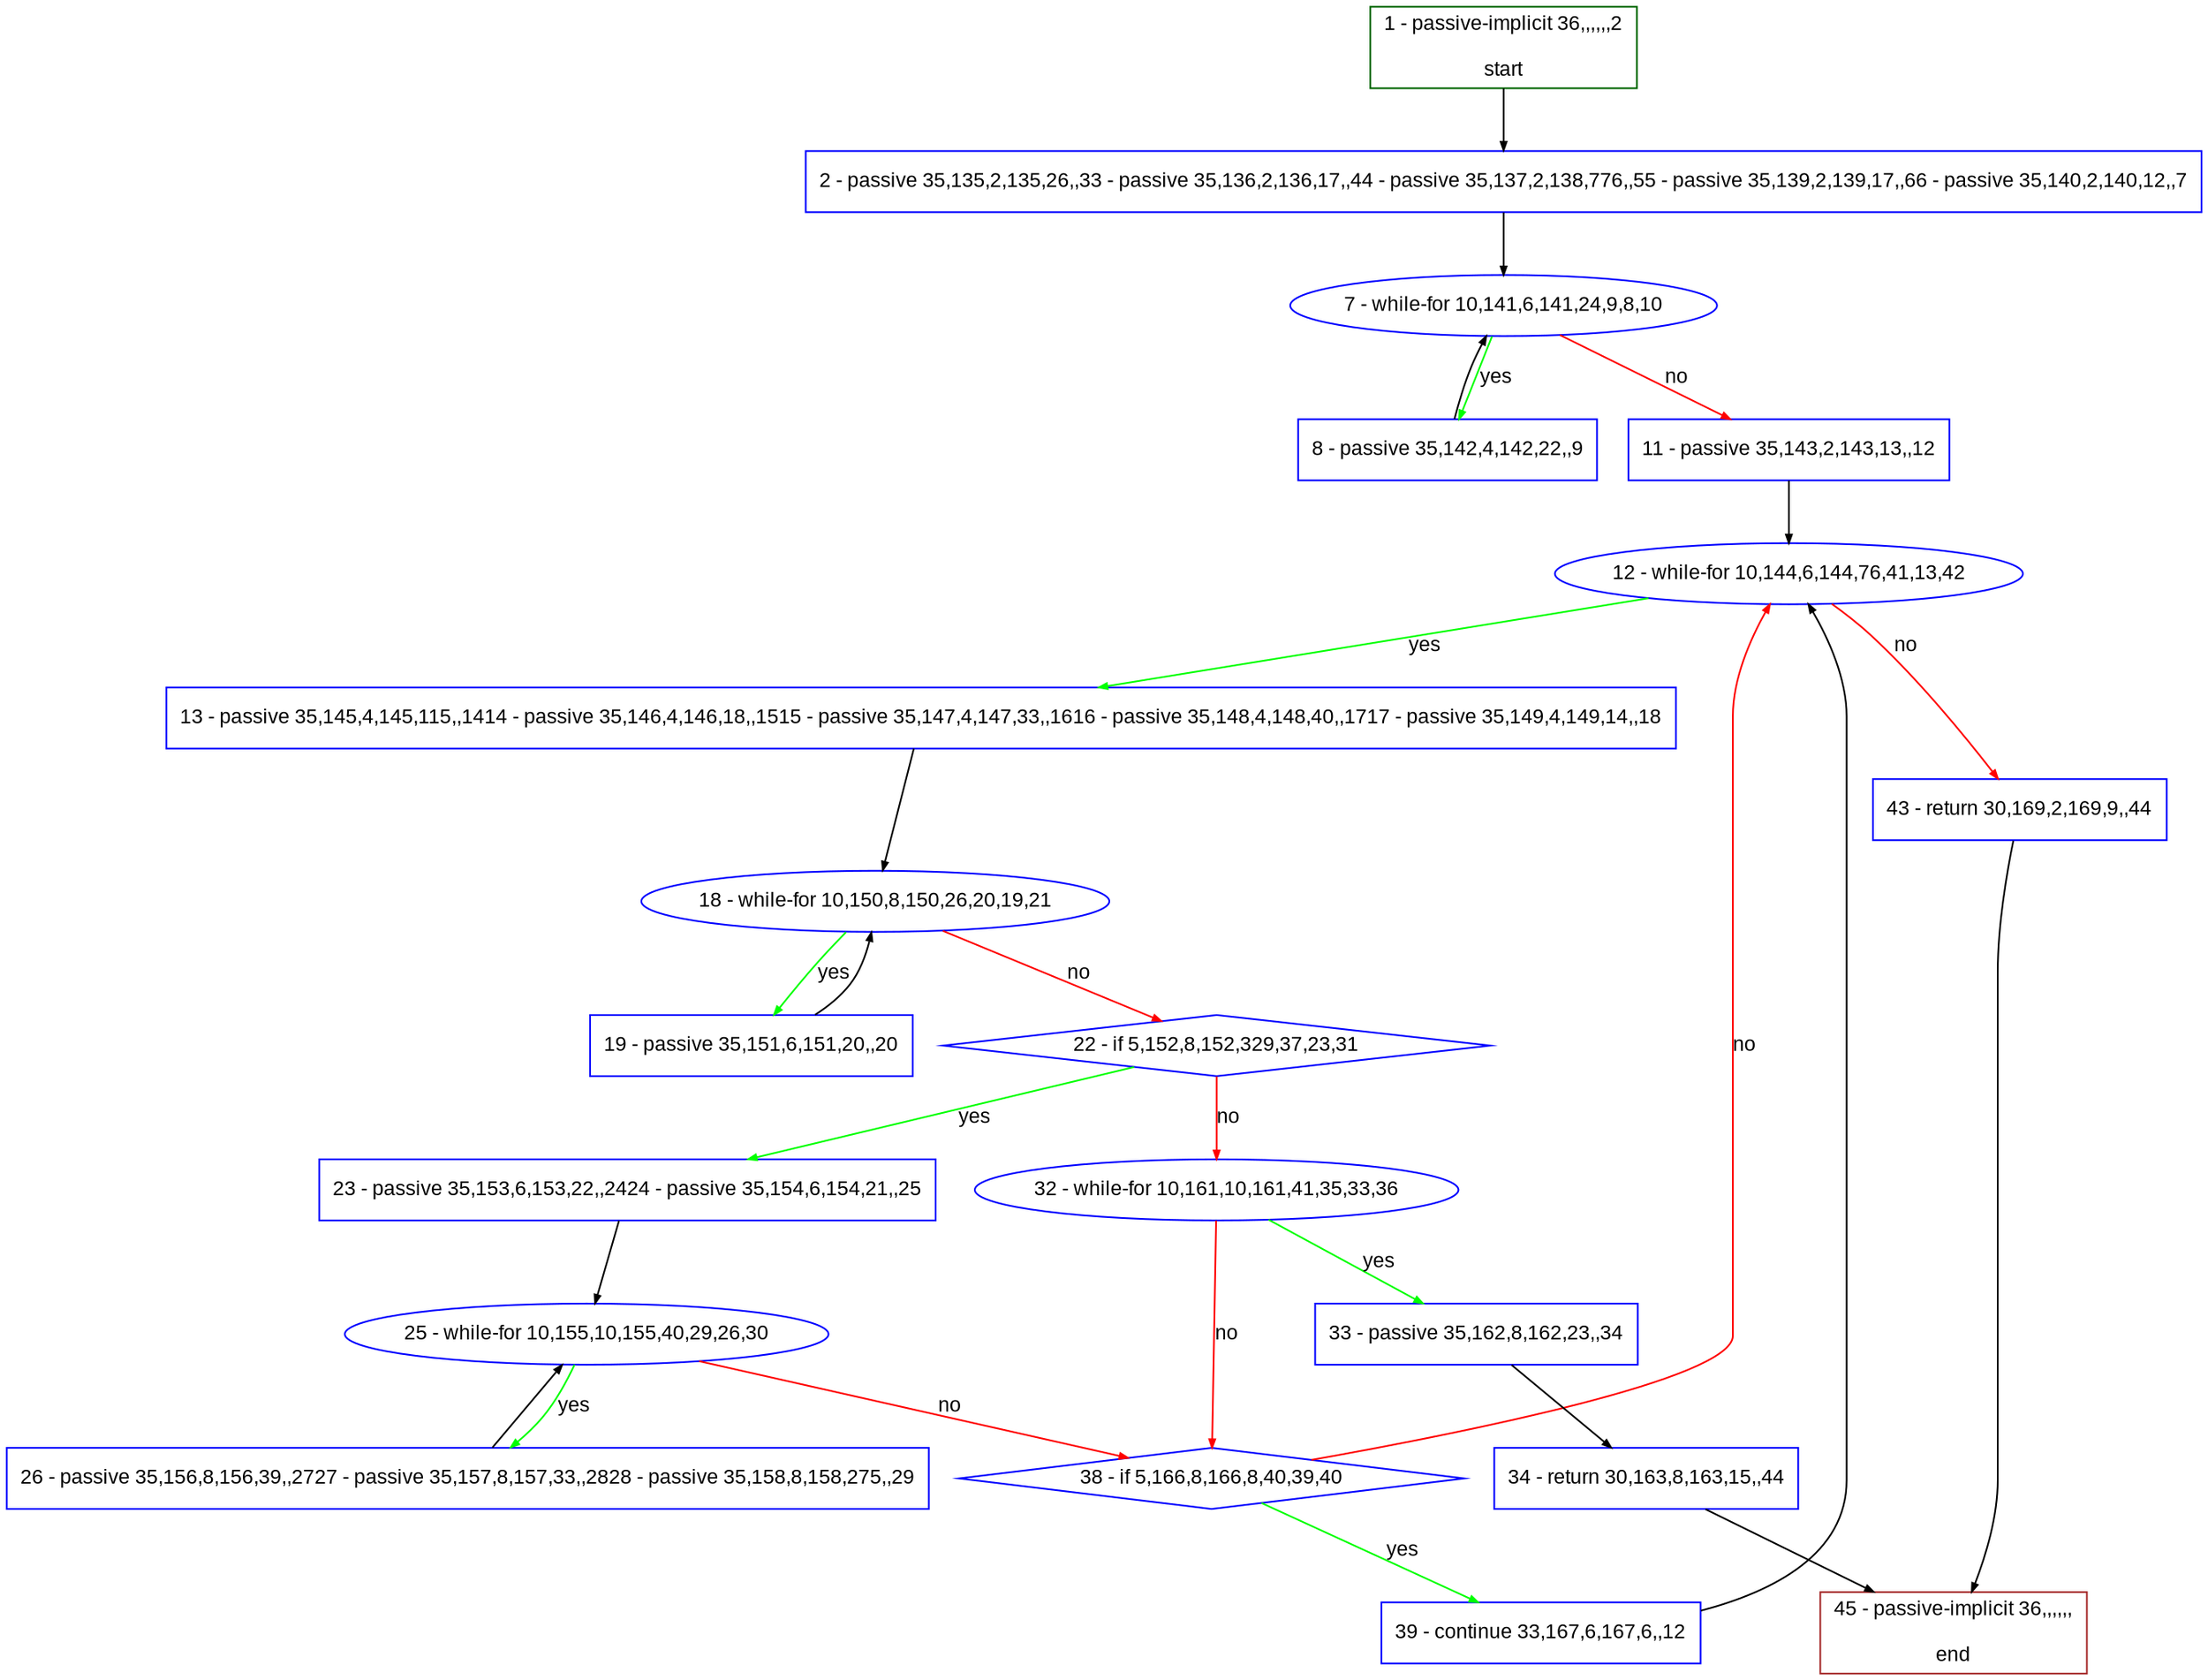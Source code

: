 digraph "" {
  graph [pack="true", label="", fontsize="12", packmode="clust", fontname="Arial", fillcolor="#FFFFCC", bgcolor="white", style="rounded,filled", compound="true"];
  node [node_initialized="no", label="", color="grey", fontsize="12", fillcolor="white", fontname="Arial", style="filled", shape="rectangle", compound="true", fixedsize="false"];
  edge [fontcolor="black", arrowhead="normal", arrowtail="none", arrowsize="0.5", ltail="", label="", color="black", fontsize="12", lhead="", fontname="Arial", dir="forward", compound="true"];
  __N1 [label="2 - passive 35,135,2,135,26,,33 - passive 35,136,2,136,17,,44 - passive 35,137,2,138,776,,55 - passive 35,139,2,139,17,,66 - passive 35,140,2,140,12,,7", color="#0000ff", fillcolor="#ffffff", style="filled", shape="box"];
  __N2 [label="1 - passive-implicit 36,,,,,,2\n\nstart", color="#006400", fillcolor="#ffffff", style="filled", shape="box"];
  __N3 [label="7 - while-for 10,141,6,141,24,9,8,10", color="#0000ff", fillcolor="#ffffff", style="filled", shape="oval"];
  __N4 [label="8 - passive 35,142,4,142,22,,9", color="#0000ff", fillcolor="#ffffff", style="filled", shape="box"];
  __N5 [label="11 - passive 35,143,2,143,13,,12", color="#0000ff", fillcolor="#ffffff", style="filled", shape="box"];
  __N6 [label="12 - while-for 10,144,6,144,76,41,13,42", color="#0000ff", fillcolor="#ffffff", style="filled", shape="oval"];
  __N7 [label="13 - passive 35,145,4,145,115,,1414 - passive 35,146,4,146,18,,1515 - passive 35,147,4,147,33,,1616 - passive 35,148,4,148,40,,1717 - passive 35,149,4,149,14,,18", color="#0000ff", fillcolor="#ffffff", style="filled", shape="box"];
  __N8 [label="43 - return 30,169,2,169,9,,44", color="#0000ff", fillcolor="#ffffff", style="filled", shape="box"];
  __N9 [label="18 - while-for 10,150,8,150,26,20,19,21", color="#0000ff", fillcolor="#ffffff", style="filled", shape="oval"];
  __N10 [label="19 - passive 35,151,6,151,20,,20", color="#0000ff", fillcolor="#ffffff", style="filled", shape="box"];
  __N11 [label="22 - if 5,152,8,152,329,37,23,31", color="#0000ff", fillcolor="#ffffff", style="filled", shape="diamond"];
  __N12 [label="23 - passive 35,153,6,153,22,,2424 - passive 35,154,6,154,21,,25", color="#0000ff", fillcolor="#ffffff", style="filled", shape="box"];
  __N13 [label="32 - while-for 10,161,10,161,41,35,33,36", color="#0000ff", fillcolor="#ffffff", style="filled", shape="oval"];
  __N14 [label="25 - while-for 10,155,10,155,40,29,26,30", color="#0000ff", fillcolor="#ffffff", style="filled", shape="oval"];
  __N15 [label="26 - passive 35,156,8,156,39,,2727 - passive 35,157,8,157,33,,2828 - passive 35,158,8,158,275,,29", color="#0000ff", fillcolor="#ffffff", style="filled", shape="box"];
  __N16 [label="38 - if 5,166,8,166,8,40,39,40", color="#0000ff", fillcolor="#ffffff", style="filled", shape="diamond"];
  __N17 [label="33 - passive 35,162,8,162,23,,34", color="#0000ff", fillcolor="#ffffff", style="filled", shape="box"];
  __N18 [label="34 - return 30,163,8,163,15,,44", color="#0000ff", fillcolor="#ffffff", style="filled", shape="box"];
  __N19 [label="45 - passive-implicit 36,,,,,,\n\nend", color="#a52a2a", fillcolor="#ffffff", style="filled", shape="box"];
  __N20 [label="39 - continue 33,167,6,167,6,,12", color="#0000ff", fillcolor="#ffffff", style="filled", shape="box"];
  __N2 -> __N1 [arrowhead="normal", arrowtail="none", color="#000000", label="", dir="forward"];
  __N1 -> __N3 [arrowhead="normal", arrowtail="none", color="#000000", label="", dir="forward"];
  __N3 -> __N4 [arrowhead="normal", arrowtail="none", color="#00ff00", label="yes", dir="forward"];
  __N4 -> __N3 [arrowhead="normal", arrowtail="none", color="#000000", label="", dir="forward"];
  __N3 -> __N5 [arrowhead="normal", arrowtail="none", color="#ff0000", label="no", dir="forward"];
  __N5 -> __N6 [arrowhead="normal", arrowtail="none", color="#000000", label="", dir="forward"];
  __N6 -> __N7 [arrowhead="normal", arrowtail="none", color="#00ff00", label="yes", dir="forward"];
  __N6 -> __N8 [arrowhead="normal", arrowtail="none", color="#ff0000", label="no", dir="forward"];
  __N7 -> __N9 [arrowhead="normal", arrowtail="none", color="#000000", label="", dir="forward"];
  __N9 -> __N10 [arrowhead="normal", arrowtail="none", color="#00ff00", label="yes", dir="forward"];
  __N10 -> __N9 [arrowhead="normal", arrowtail="none", color="#000000", label="", dir="forward"];
  __N9 -> __N11 [arrowhead="normal", arrowtail="none", color="#ff0000", label="no", dir="forward"];
  __N11 -> __N12 [arrowhead="normal", arrowtail="none", color="#00ff00", label="yes", dir="forward"];
  __N11 -> __N13 [arrowhead="normal", arrowtail="none", color="#ff0000", label="no", dir="forward"];
  __N12 -> __N14 [arrowhead="normal", arrowtail="none", color="#000000", label="", dir="forward"];
  __N14 -> __N15 [arrowhead="normal", arrowtail="none", color="#00ff00", label="yes", dir="forward"];
  __N15 -> __N14 [arrowhead="normal", arrowtail="none", color="#000000", label="", dir="forward"];
  __N14 -> __N16 [arrowhead="normal", arrowtail="none", color="#ff0000", label="no", dir="forward"];
  __N13 -> __N17 [arrowhead="normal", arrowtail="none", color="#00ff00", label="yes", dir="forward"];
  __N13 -> __N16 [arrowhead="normal", arrowtail="none", color="#ff0000", label="no", dir="forward"];
  __N17 -> __N18 [arrowhead="normal", arrowtail="none", color="#000000", label="", dir="forward"];
  __N18 -> __N19 [arrowhead="normal", arrowtail="none", color="#000000", label="", dir="forward"];
  __N16 -> __N6 [arrowhead="normal", arrowtail="none", color="#ff0000", label="no", dir="forward"];
  __N16 -> __N20 [arrowhead="normal", arrowtail="none", color="#00ff00", label="yes", dir="forward"];
  __N20 -> __N6 [arrowhead="normal", arrowtail="none", color="#000000", label="", dir="forward"];
  __N8 -> __N19 [arrowhead="normal", arrowtail="none", color="#000000", label="", dir="forward"];
}

